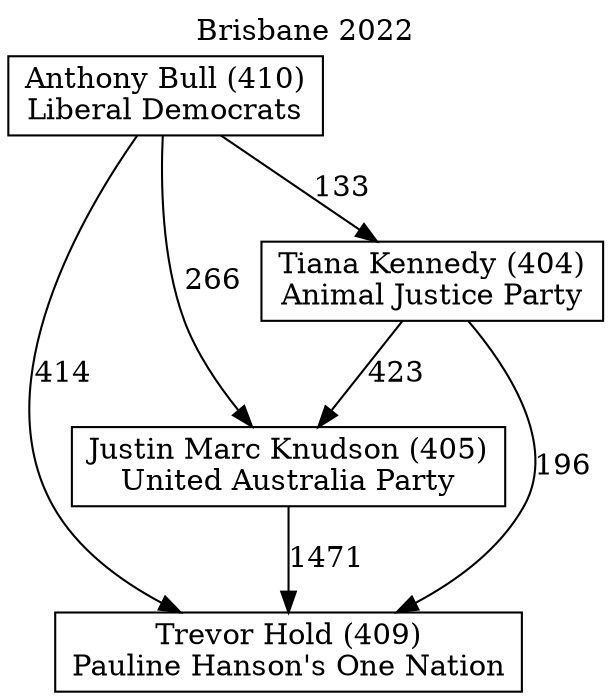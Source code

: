 // House preference flow
digraph "Trevor Hold (409)_Brisbane_2022" {
	graph [label="Brisbane 2022" labelloc=t mclimit=10]
	node [shape=box]
	"Trevor Hold (409)" [label="Trevor Hold (409)
Pauline Hanson's One Nation"]
	"Justin Marc Knudson (405)" [label="Justin Marc Knudson (405)
United Australia Party"]
	"Tiana Kennedy (404)" [label="Tiana Kennedy (404)
Animal Justice Party"]
	"Anthony Bull (410)" [label="Anthony Bull (410)
Liberal Democrats"]
	"Justin Marc Knudson (405)" -> "Trevor Hold (409)" [label=1471]
	"Tiana Kennedy (404)" -> "Justin Marc Knudson (405)" [label=423]
	"Anthony Bull (410)" -> "Tiana Kennedy (404)" [label=133]
	"Tiana Kennedy (404)" -> "Trevor Hold (409)" [label=196]
	"Anthony Bull (410)" -> "Trevor Hold (409)" [label=414]
	"Anthony Bull (410)" -> "Justin Marc Knudson (405)" [label=266]
}
